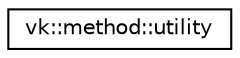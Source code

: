 digraph "Graphical Class Hierarchy"
{
 // LATEX_PDF_SIZE
  edge [fontname="Helvetica",fontsize="10",labelfontname="Helvetica",labelfontsize="10"];
  node [fontname="Helvetica",fontsize="10",shape=record];
  rankdir="LR";
  Node0 [label="vk::method::utility",height=0.2,width=0.4,color="black", fillcolor="white", style="filled",URL="$classvk_1_1method_1_1utility.html",tooltip="The container of common functions and constants needed by various methods."];
}
